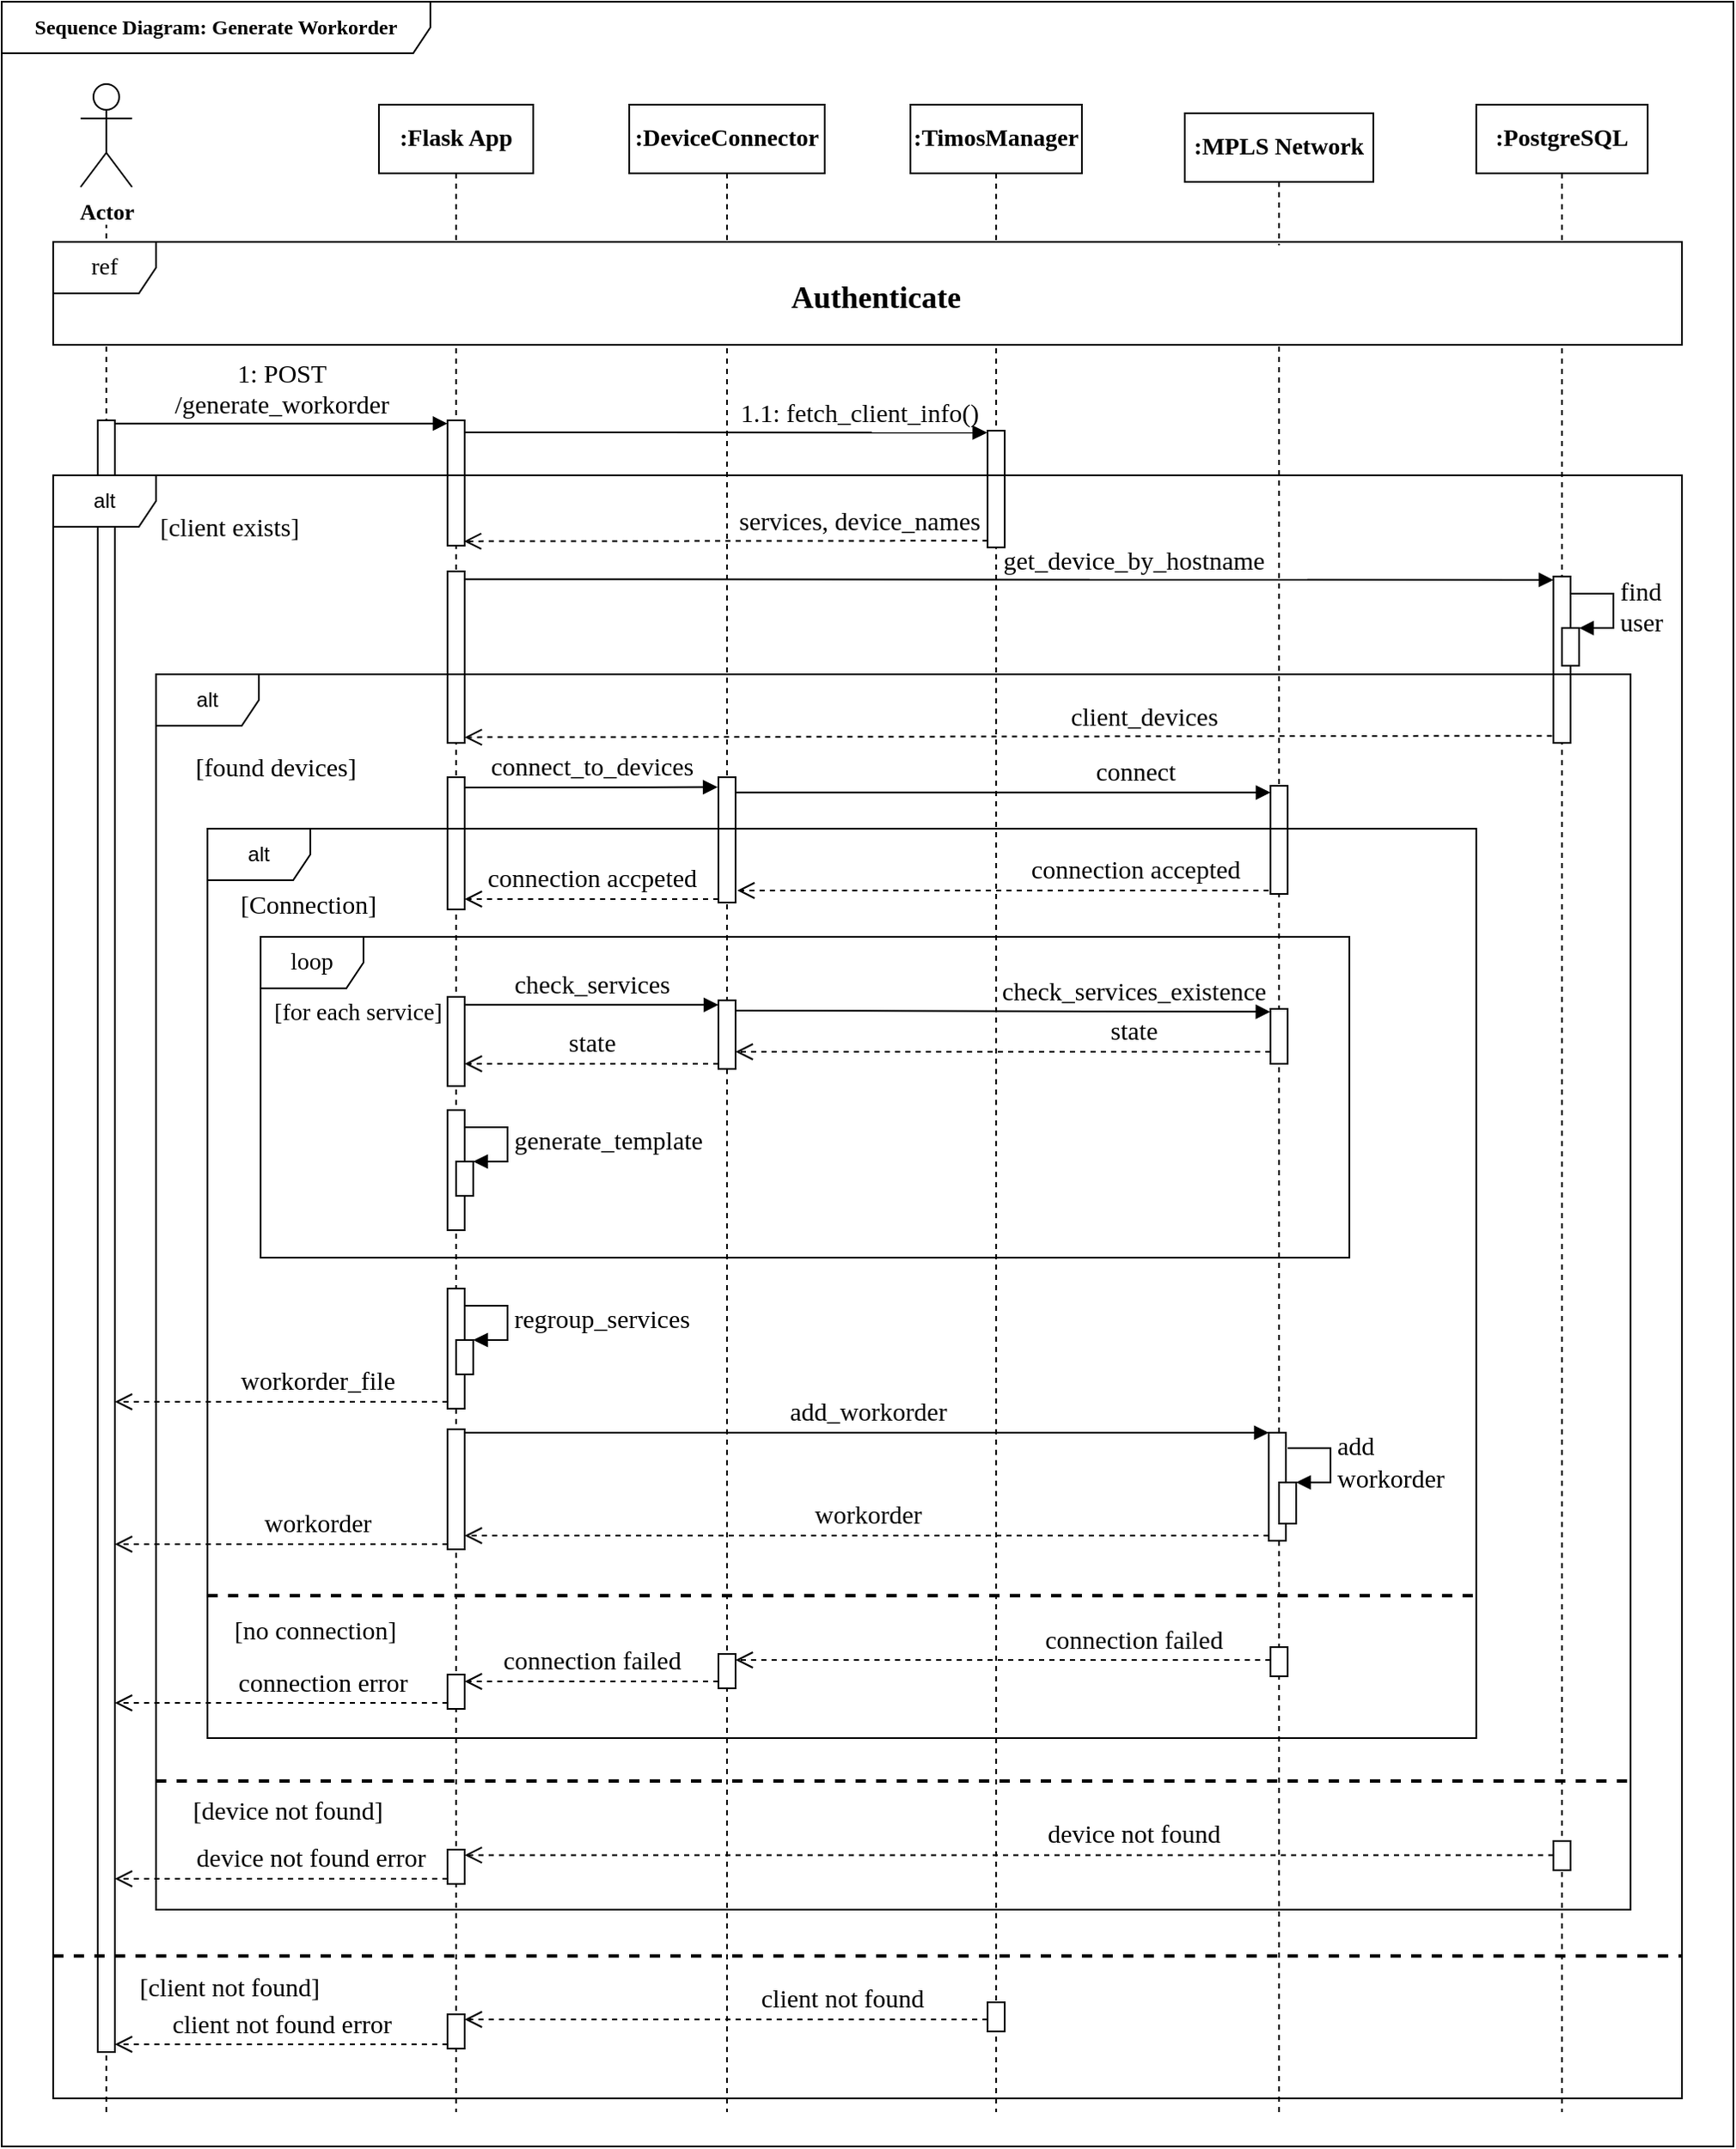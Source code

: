 <mxfile version="13.6.4" type="github">
  <diagram id="kgpKYQtTHZ0yAKxKKP6v" name="Page-1">
    <mxGraphModel dx="716" dy="344" grid="1" gridSize="10" guides="1" tooltips="1" connect="1" arrows="1" fold="1" page="1" pageScale="1" pageWidth="850" pageHeight="1100" math="0" shadow="0" extFonts="Old Standard TT^https://fonts.googleapis.com/css?family=Old+Standard+TT">
      <root>
        <mxCell id="0" />
        <mxCell id="1" parent="0" />
        <mxCell id="7J2YSUu1LNn5QMz4VoW6-3" value="&lt;font face=&quot;Old Standard TT&quot;&gt;&lt;b&gt;Sequence Diagram: Generate Workorder&lt;/b&gt;&lt;/font&gt;" style="shape=umlFrame;whiteSpace=wrap;html=1;width=250;height=30;" vertex="1" parent="1">
          <mxGeometry x="240" y="210" width="1010" height="1250" as="geometry" />
        </mxCell>
        <mxCell id="won6xVCmw4BPkQLx-nKb-31" value="" style="endArrow=none;dashed=1;html=1;" parent="1" edge="1">
          <mxGeometry width="50" height="50" relative="1" as="geometry">
            <mxPoint x="301" y="1440" as="sourcePoint" />
            <mxPoint x="301" y="340" as="targetPoint" />
            <Array as="points">
              <mxPoint x="301" y="537" />
            </Array>
          </mxGeometry>
        </mxCell>
        <mxCell id="won6xVCmw4BPkQLx-nKb-10" value="&lt;font face=&quot;Old Standard TT&quot; size=&quot;1&quot;&gt;&lt;b style=&quot;font-size: 14px&quot;&gt;:DeviceConnector&lt;/b&gt;&lt;/font&gt;" style="shape=umlLifeline;perimeter=lifelinePerimeter;whiteSpace=wrap;html=1;container=1;collapsible=0;recursiveResize=0;outlineConnect=0;" parent="1" vertex="1">
          <mxGeometry x="606" y="270" width="114" height="1170" as="geometry" />
        </mxCell>
        <mxCell id="-EMKrTOz9IqyBSOlUWd9-9" value="loop" style="shape=umlFrame;whiteSpace=wrap;html=1;fontFamily=Old Standard TT;fontSize=14;" parent="won6xVCmw4BPkQLx-nKb-10" vertex="1">
          <mxGeometry x="-215" y="485" width="635" height="187" as="geometry" />
        </mxCell>
        <mxCell id="-EMKrTOz9IqyBSOlUWd9-1" value="" style="html=1;points=[];perimeter=orthogonalPerimeter;fontFamily=Old Standard TT;fontSize=14;" parent="won6xVCmw4BPkQLx-nKb-10" vertex="1">
          <mxGeometry x="52" y="392" width="10" height="73" as="geometry" />
        </mxCell>
        <mxCell id="-EMKrTOz9IqyBSOlUWd9-12" value="" style="html=1;points=[];perimeter=orthogonalPerimeter;strokeWidth=1;fontFamily=Old Standard TT;fontSize=14;" parent="won6xVCmw4BPkQLx-nKb-10" vertex="1">
          <mxGeometry x="52" y="522" width="10" height="40" as="geometry" />
        </mxCell>
        <mxCell id="-EMKrTOz9IqyBSOlUWd9-16" value="&lt;font style=&quot;font-size: 15px&quot;&gt;connection accpeted&lt;/font&gt;" style="html=1;verticalAlign=bottom;endArrow=open;dashed=1;endSize=8;labelBackgroundColor=none;fontFamily=Old Standard TT;fontSize=14;" parent="won6xVCmw4BPkQLx-nKb-10" edge="1">
          <mxGeometry relative="1" as="geometry">
            <mxPoint x="52" y="463" as="sourcePoint" />
            <mxPoint x="-96" y="463" as="targetPoint" />
          </mxGeometry>
        </mxCell>
        <mxCell id="-EMKrTOz9IqyBSOlUWd9-18" value="&lt;font style=&quot;font-size: 15px&quot;&gt;check_services&lt;/font&gt;" style="html=1;verticalAlign=bottom;endArrow=block;entryX=-0.045;entryY=0.011;labelBackgroundColor=none;fontFamily=Old Standard TT;fontSize=14;entryDx=0;entryDy=0;entryPerimeter=0;" parent="won6xVCmw4BPkQLx-nKb-10" edge="1">
          <mxGeometry relative="1" as="geometry">
            <mxPoint x="-95.55" y="524.67" as="sourcePoint" />
            <mxPoint x="52" y="524.66" as="targetPoint" />
          </mxGeometry>
        </mxCell>
        <mxCell id="-EMKrTOz9IqyBSOlUWd9-19" value="&lt;font style=&quot;font-size: 15px&quot;&gt;check_services_existence&lt;/font&gt;" style="html=1;verticalAlign=bottom;endArrow=block;entryX=0;entryY=0;labelBackgroundColor=none;fontFamily=Old Standard TT;fontSize=14;exitX=1.007;exitY=0.07;exitDx=0;exitDy=0;exitPerimeter=0;" parent="won6xVCmw4BPkQLx-nKb-10" edge="1">
          <mxGeometry x="0.49" relative="1" as="geometry">
            <mxPoint x="62.0" y="528" as="sourcePoint" />
            <mxPoint x="373.93" y="528.7" as="targetPoint" />
            <mxPoint as="offset" />
          </mxGeometry>
        </mxCell>
        <mxCell id="-EMKrTOz9IqyBSOlUWd9-15" value="&lt;font style=&quot;font-size: 15px&quot;&gt;state&lt;/font&gt;" style="html=1;verticalAlign=bottom;endArrow=open;dashed=1;endSize=8;exitX=0;exitY=0.95;labelBackgroundColor=none;fontFamily=Old Standard TT;fontSize=14;" parent="won6xVCmw4BPkQLx-nKb-10" target="-EMKrTOz9IqyBSOlUWd9-12" edge="1">
          <mxGeometry x="-0.487" relative="1" as="geometry">
            <mxPoint x="304" y="552" as="targetPoint" />
            <mxPoint x="374" y="552" as="sourcePoint" />
            <mxPoint as="offset" />
          </mxGeometry>
        </mxCell>
        <mxCell id="-EMKrTOz9IqyBSOlUWd9-20" value="&lt;font style=&quot;font-size: 15px&quot;&gt;state&lt;/font&gt;" style="html=1;verticalAlign=bottom;endArrow=open;dashed=1;endSize=8;labelBackgroundColor=none;fontFamily=Old Standard TT;fontSize=14;" parent="won6xVCmw4BPkQLx-nKb-10" edge="1">
          <mxGeometry relative="1" as="geometry">
            <mxPoint x="52" y="559.0" as="sourcePoint" />
            <mxPoint x="-96" y="559.0" as="targetPoint" />
          </mxGeometry>
        </mxCell>
        <mxCell id="-EMKrTOz9IqyBSOlUWd9-28" value="" style="html=1;points=[];perimeter=orthogonalPerimeter;strokeWidth=1;fontFamily=Old Standard TT;fontSize=14;" parent="won6xVCmw4BPkQLx-nKb-10" vertex="1">
          <mxGeometry x="52" y="903" width="10" height="20" as="geometry" />
        </mxCell>
        <mxCell id="won6xVCmw4BPkQLx-nKb-11" value="&lt;font face=&quot;Old Standard TT&quot; size=&quot;1&quot;&gt;&lt;b style=&quot;font-size: 14px&quot;&gt;:PostgreSQL&lt;/b&gt;&lt;/font&gt;" style="shape=umlLifeline;perimeter=lifelinePerimeter;whiteSpace=wrap;html=1;container=1;collapsible=0;recursiveResize=0;outlineConnect=0;" parent="1" vertex="1">
          <mxGeometry x="1100" y="270" width="100" height="1170" as="geometry" />
        </mxCell>
        <mxCell id="YwoaJHBvHJMzYGjapxY1-10" value="" style="html=1;points=[];perimeter=orthogonalPerimeter;" parent="won6xVCmw4BPkQLx-nKb-11" vertex="1">
          <mxGeometry x="45" y="275" width="10" height="97" as="geometry" />
        </mxCell>
        <mxCell id="-EMKrTOz9IqyBSOlUWd9-53" value="" style="html=1;points=[];perimeter=orthogonalPerimeter;strokeWidth=1;fontFamily=Old Standard TT;fontSize=14;" parent="won6xVCmw4BPkQLx-nKb-11" vertex="1">
          <mxGeometry x="45" y="1012" width="10" height="17" as="geometry" />
        </mxCell>
        <mxCell id="won6xVCmw4BPkQLx-nKb-28" value="&lt;font face=&quot;Old Standard TT&quot; style=&quot;font-size: 13px&quot;&gt;&lt;b&gt;Actor&lt;/b&gt;&lt;/font&gt;" style="shape=umlActor;verticalLabelPosition=bottom;verticalAlign=top;html=1;" parent="1" vertex="1">
          <mxGeometry x="286" y="258" width="30" height="60" as="geometry" />
        </mxCell>
        <mxCell id="won6xVCmw4BPkQLx-nKb-49" value="&lt;font face=&quot;Old Standard TT&quot; size=&quot;1&quot;&gt;&lt;b style=&quot;font-size: 14px&quot;&gt;:TimosManager&lt;/b&gt;&lt;/font&gt;" style="shape=umlLifeline;perimeter=lifelinePerimeter;whiteSpace=wrap;html=1;container=1;collapsible=0;recursiveResize=0;outlineConnect=0;" parent="1" vertex="1">
          <mxGeometry x="770" y="270" width="100" height="1170" as="geometry" />
        </mxCell>
        <mxCell id="YwoaJHBvHJMzYGjapxY1-7" value="" style="html=1;points=[];perimeter=orthogonalPerimeter;" parent="won6xVCmw4BPkQLx-nKb-49" vertex="1">
          <mxGeometry x="45" y="190" width="10" height="68" as="geometry" />
        </mxCell>
        <mxCell id="-EMKrTOz9IqyBSOlUWd9-59" value="" style="html=1;points=[];perimeter=orthogonalPerimeter;strokeWidth=1;fontFamily=Old Standard TT;fontSize=14;" parent="won6xVCmw4BPkQLx-nKb-49" vertex="1">
          <mxGeometry x="45" y="1106" width="10" height="17" as="geometry" />
        </mxCell>
        <mxCell id="YwoaJHBvHJMzYGjapxY1-1" value="&lt;font face=&quot;Old Standard TT&quot; size=&quot;1&quot;&gt;&lt;b style=&quot;font-size: 14px&quot;&gt;:MPLS Network&lt;/b&gt;&lt;/font&gt;" style="shape=umlLifeline;perimeter=lifelinePerimeter;whiteSpace=wrap;html=1;container=1;collapsible=0;recursiveResize=0;outlineConnect=0;" parent="1" vertex="1">
          <mxGeometry x="930" y="275" width="110" height="1165" as="geometry" />
        </mxCell>
        <mxCell id="-EMKrTOz9IqyBSOlUWd9-5" value="" style="html=1;points=[];perimeter=orthogonalPerimeter;fontFamily=Old Standard TT;fontSize=14;" parent="YwoaJHBvHJMzYGjapxY1-1" vertex="1">
          <mxGeometry x="50" y="392" width="10" height="63" as="geometry" />
        </mxCell>
        <mxCell id="-EMKrTOz9IqyBSOlUWd9-7" value="&lt;font style=&quot;font-size: 15px&quot;&gt;connection accepted&lt;/font&gt;" style="html=1;verticalAlign=bottom;endArrow=open;dashed=1;endSize=8;exitX=0;exitY=0.95;labelBackgroundColor=none;fontFamily=Old Standard TT;fontSize=14;" parent="YwoaJHBvHJMzYGjapxY1-1" edge="1">
          <mxGeometry x="-0.497" relative="1" as="geometry">
            <mxPoint x="-261" y="453" as="targetPoint" />
            <mxPoint x="49" y="453" as="sourcePoint" />
            <mxPoint as="offset" />
          </mxGeometry>
        </mxCell>
        <mxCell id="-EMKrTOz9IqyBSOlUWd9-13" value="" style="html=1;points=[];perimeter=orthogonalPerimeter;strokeWidth=1;fontFamily=Old Standard TT;fontSize=14;" parent="YwoaJHBvHJMzYGjapxY1-1" vertex="1">
          <mxGeometry x="50" y="522" width="10" height="32" as="geometry" />
        </mxCell>
        <mxCell id="-EMKrTOz9IqyBSOlUWd9-27" value="" style="html=1;points=[];perimeter=orthogonalPerimeter;strokeWidth=1;fontFamily=Old Standard TT;fontSize=14;" parent="YwoaJHBvHJMzYGjapxY1-1" vertex="1">
          <mxGeometry x="50" y="894" width="10" height="17" as="geometry" />
        </mxCell>
        <mxCell id="-EMKrTOz9IqyBSOlUWd9-42" value="" style="html=1;points=[];perimeter=orthogonalPerimeter;strokeWidth=1;fontFamily=Old Standard TT;fontSize=14;" parent="YwoaJHBvHJMzYGjapxY1-1" vertex="1">
          <mxGeometry x="49" y="769" width="10" height="63" as="geometry" />
        </mxCell>
        <mxCell id="-EMKrTOz9IqyBSOlUWd9-44" value="&lt;font style=&quot;font-size: 15px&quot;&gt;workorder&lt;/font&gt;" style="html=1;verticalAlign=bottom;endArrow=open;dashed=1;endSize=8;exitX=0;exitY=0.95;labelBackgroundColor=none;fontFamily=Old Standard TT;fontSize=14;" parent="YwoaJHBvHJMzYGjapxY1-1" target="-EMKrTOz9IqyBSOlUWd9-41" edge="1">
          <mxGeometry relative="1" as="geometry">
            <mxPoint x="-21" y="829" as="targetPoint" />
            <mxPoint x="49" y="829" as="sourcePoint" />
          </mxGeometry>
        </mxCell>
        <mxCell id="-EMKrTOz9IqyBSOlUWd9-45" value="" style="html=1;points=[];perimeter=orthogonalPerimeter;strokeWidth=1;fontFamily=Old Standard TT;fontSize=14;" parent="YwoaJHBvHJMzYGjapxY1-1" vertex="1">
          <mxGeometry x="55" y="798" width="10" height="24" as="geometry" />
        </mxCell>
        <mxCell id="-EMKrTOz9IqyBSOlUWd9-46" value="&lt;font style=&quot;font-size: 15px&quot;&gt;add &lt;br&gt;workorder&lt;/font&gt;" style="edgeStyle=orthogonalEdgeStyle;html=1;align=left;spacingLeft=2;endArrow=block;rounded=0;entryX=1;entryY=0;labelBackgroundColor=none;fontFamily=Old Standard TT;fontSize=14;" parent="YwoaJHBvHJMzYGjapxY1-1" target="-EMKrTOz9IqyBSOlUWd9-45" edge="1">
          <mxGeometry relative="1" as="geometry">
            <mxPoint x="60" y="778" as="sourcePoint" />
            <Array as="points">
              <mxPoint x="85" y="778" />
            </Array>
          </mxGeometry>
        </mxCell>
        <mxCell id="YwoaJHBvHJMzYGjapxY1-2" value="" style="html=1;points=[];perimeter=orthogonalPerimeter;strokeWidth=1;fillColor=#ffffff;" parent="1" vertex="1">
          <mxGeometry x="296" y="454" width="10" height="951" as="geometry" />
        </mxCell>
        <mxCell id="YwoaJHBvHJMzYGjapxY1-3" value="&lt;font style=&quot;font-size: 15px&quot; face=&quot;Old Standard TT&quot;&gt;1: POST &lt;br&gt;/generate_workorder&lt;/font&gt;" style="html=1;verticalAlign=bottom;startArrow=none;endArrow=block;startSize=8;startFill=0;labelBackgroundColor=none;entryX=0;entryY=0.037;entryDx=0;entryDy=0;entryPerimeter=0;" parent="1" source="YwoaJHBvHJMzYGjapxY1-2" edge="1">
          <mxGeometry relative="1" as="geometry">
            <mxPoint x="323.2" y="456.576" as="sourcePoint" />
            <mxPoint x="500" y="455.85" as="targetPoint" />
          </mxGeometry>
        </mxCell>
        <mxCell id="YwoaJHBvHJMzYGjapxY1-5" value="&lt;font style=&quot;font-size: 15px&quot; face=&quot;Old Standard TT&quot;&gt;services, device_names&lt;/font&gt;" style="html=1;verticalAlign=bottom;endArrow=open;dashed=1;endSize=8;labelBackgroundColor=none;exitX=0.006;exitY=0.859;exitDx=0;exitDy=0;exitPerimeter=0;entryX=0.96;entryY=0.965;entryDx=0;entryDy=0;entryPerimeter=0;" parent="1" target="YwoaJHBvHJMzYGjapxY1-6" edge="1">
          <mxGeometry x="-0.508" relative="1" as="geometry">
            <mxPoint x="520" y="524" as="targetPoint" />
            <mxPoint x="815.06" y="524.13" as="sourcePoint" />
            <mxPoint as="offset" />
          </mxGeometry>
        </mxCell>
        <mxCell id="YwoaJHBvHJMzYGjapxY1-11" value="&lt;font style=&quot;font-size: 15px&quot; face=&quot;Old Standard TT&quot;&gt;get_device_by_hostname&lt;/font&gt;" style="html=1;verticalAlign=bottom;endArrow=block;entryX=0;entryY=0;exitX=0.993;exitY=0.12;exitDx=0;exitDy=0;exitPerimeter=0;labelBackgroundColor=none;" parent="1" edge="1">
          <mxGeometry x="0.228" relative="1" as="geometry">
            <mxPoint x="509.93" y="546.6" as="sourcePoint" />
            <mxPoint x="1145" y="547" as="targetPoint" />
            <mxPoint as="offset" />
          </mxGeometry>
        </mxCell>
        <mxCell id="YwoaJHBvHJMzYGjapxY1-13" value="&lt;font style=&quot;font-size: 15px&quot; face=&quot;Old Standard TT&quot;&gt;find&lt;br&gt;user&lt;/font&gt;" style="edgeStyle=orthogonalEdgeStyle;html=1;align=left;spacingLeft=2;endArrow=block;rounded=0;entryX=1;entryY=0;labelBackgroundColor=none;" parent="1" target="YwoaJHBvHJMzYGjapxY1-14" edge="1">
          <mxGeometry relative="1" as="geometry">
            <mxPoint x="1155" y="555.01" as="sourcePoint" />
            <Array as="points">
              <mxPoint x="1180" y="555.01" />
            </Array>
          </mxGeometry>
        </mxCell>
        <mxCell id="YwoaJHBvHJMzYGjapxY1-14" value="" style="html=1;points=[];perimeter=orthogonalPerimeter;" parent="1" vertex="1">
          <mxGeometry x="1150" y="575.01" width="10" height="22" as="geometry" />
        </mxCell>
        <mxCell id="YwoaJHBvHJMzYGjapxY1-12" value="&lt;font style=&quot;font-size: 15px&quot; face=&quot;Old Standard TT&quot;&gt;client_devices&lt;/font&gt;" style="html=1;verticalAlign=bottom;endArrow=open;dashed=1;endSize=8;labelBackgroundColor=none;exitX=-0.078;exitY=0.957;exitDx=0;exitDy=0;exitPerimeter=0;entryX=1;entryY=0.967;entryDx=0;entryDy=0;entryPerimeter=0;" parent="1" source="YwoaJHBvHJMzYGjapxY1-10" target="YwoaJHBvHJMzYGjapxY1-9" edge="1">
          <mxGeometry x="-0.248" relative="1" as="geometry">
            <mxPoint x="520" y="638" as="targetPoint" />
            <mxPoint x="1130" y="638" as="sourcePoint" />
            <mxPoint as="offset" />
          </mxGeometry>
        </mxCell>
        <mxCell id="YwoaJHBvHJMzYGjapxY1-16" value="[client exists]" style="text;align=center;fontStyle=0;verticalAlign=middle;spacingLeft=3;spacingRight=3;strokeColor=none;rotatable=0;points=[[0,0.5],[1,0.5]];portConstraint=eastwest;fontSize=15;fontFamily=Old Standard TT;" parent="1" vertex="1">
          <mxGeometry x="333" y="502" width="80" height="26" as="geometry" />
        </mxCell>
        <mxCell id="YwoaJHBvHJMzYGjapxY1-17" value="[found devices]" style="text;align=center;fontStyle=0;verticalAlign=middle;spacingLeft=3;spacingRight=3;strokeColor=none;rotatable=0;points=[[0,0.5],[1,0.5]];portConstraint=eastwest;fontSize=15;fontFamily=Old Standard TT;" parent="1" vertex="1">
          <mxGeometry x="360" y="642" width="80" height="26" as="geometry" />
        </mxCell>
        <mxCell id="-EMKrTOz9IqyBSOlUWd9-2" value="&lt;font style=&quot;font-size: 15px&quot;&gt;connect_to_devices&lt;/font&gt;" style="html=1;verticalAlign=bottom;endArrow=block;entryX=-0.045;entryY=0.011;labelBackgroundColor=none;fontFamily=Old Standard TT;fontSize=14;entryDx=0;entryDy=0;entryPerimeter=0;" parent="1" edge="1">
          <mxGeometry relative="1" as="geometry">
            <mxPoint x="510" y="668" as="sourcePoint" />
            <mxPoint x="657.55" y="667.77" as="targetPoint" />
          </mxGeometry>
        </mxCell>
        <mxCell id="-EMKrTOz9IqyBSOlUWd9-6" value="&lt;font style=&quot;font-size: 15px&quot;&gt;connect&lt;/font&gt;" style="html=1;verticalAlign=bottom;endArrow=block;labelBackgroundColor=none;fontFamily=Old Standard TT;fontSize=14;exitX=1.007;exitY=0.07;exitDx=0;exitDy=0;exitPerimeter=0;" parent="1" target="-EMKrTOz9IqyBSOlUWd9-5" edge="1">
          <mxGeometry x="0.49" relative="1" as="geometry">
            <mxPoint x="668.07" y="670.9" as="sourcePoint" />
            <mxPoint x="970" y="671" as="targetPoint" />
            <mxPoint as="offset" />
          </mxGeometry>
        </mxCell>
        <mxCell id="won6xVCmw4BPkQLx-nKb-9" value="&lt;font face=&quot;Old Standard TT&quot; size=&quot;1&quot;&gt;&lt;b style=&quot;font-size: 14px&quot;&gt;:Flask App&lt;/b&gt;&lt;/font&gt;" style="shape=umlLifeline;perimeter=lifelinePerimeter;whiteSpace=wrap;html=1;container=1;collapsible=0;recursiveResize=0;outlineConnect=0;" parent="1" vertex="1">
          <mxGeometry x="460" y="270" width="90" height="1170" as="geometry" />
        </mxCell>
        <mxCell id="YwoaJHBvHJMzYGjapxY1-4" value="&lt;font face=&quot;Old Standard TT&quot; style=&quot;font-size: 15px&quot;&gt;1.1: fetch_client_info()&lt;/font&gt;" style="html=1;verticalAlign=bottom;endArrow=block;labelBackgroundColor=none;entryX=-0.02;entryY=0.059;entryDx=0;entryDy=0;entryPerimeter=0;" parent="won6xVCmw4BPkQLx-nKb-9" edge="1">
          <mxGeometry x="0.517" relative="1" as="geometry">
            <mxPoint x="45.1" y="191.0" as="sourcePoint" />
            <mxPoint x="354.8" y="191.13" as="targetPoint" />
            <mxPoint as="offset" />
          </mxGeometry>
        </mxCell>
        <mxCell id="YwoaJHBvHJMzYGjapxY1-6" value="" style="html=1;points=[];perimeter=orthogonalPerimeter;" parent="won6xVCmw4BPkQLx-nKb-9" vertex="1">
          <mxGeometry x="40" y="184" width="10" height="73" as="geometry" />
        </mxCell>
        <mxCell id="YwoaJHBvHJMzYGjapxY1-9" value="" style="html=1;points=[];perimeter=orthogonalPerimeter;" parent="won6xVCmw4BPkQLx-nKb-9" vertex="1">
          <mxGeometry x="40" y="272" width="10" height="100" as="geometry" />
        </mxCell>
        <mxCell id="YwoaJHBvHJMzYGjapxY1-18" value="" style="html=1;points=[];perimeter=orthogonalPerimeter;" parent="won6xVCmw4BPkQLx-nKb-9" vertex="1">
          <mxGeometry x="40" y="392" width="10" height="77" as="geometry" />
        </mxCell>
        <mxCell id="-EMKrTOz9IqyBSOlUWd9-17" value="" style="html=1;points=[];perimeter=orthogonalPerimeter;strokeWidth=1;fontFamily=Old Standard TT;fontSize=14;" parent="won6xVCmw4BPkQLx-nKb-9" vertex="1">
          <mxGeometry x="40" y="520" width="10" height="52" as="geometry" />
        </mxCell>
        <mxCell id="-EMKrTOz9IqyBSOlUWd9-23" value="" style="html=1;points=[];perimeter=orthogonalPerimeter;strokeWidth=1;fontFamily=Old Standard TT;fontSize=14;" parent="won6xVCmw4BPkQLx-nKb-9" vertex="1">
          <mxGeometry x="40" y="586" width="10" height="70" as="geometry" />
        </mxCell>
        <mxCell id="-EMKrTOz9IqyBSOlUWd9-24" value="" style="html=1;points=[];perimeter=orthogonalPerimeter;strokeWidth=1;fontFamily=Old Standard TT;fontSize=14;" parent="won6xVCmw4BPkQLx-nKb-9" vertex="1">
          <mxGeometry x="45" y="616" width="10" height="20" as="geometry" />
        </mxCell>
        <mxCell id="-EMKrTOz9IqyBSOlUWd9-25" value="&lt;font style=&quot;font-size: 15px&quot;&gt;generate_template&lt;/font&gt;" style="edgeStyle=orthogonalEdgeStyle;html=1;align=left;spacingLeft=2;endArrow=block;rounded=0;entryX=1;entryY=0;labelBackgroundColor=none;fontFamily=Old Standard TT;fontSize=14;" parent="won6xVCmw4BPkQLx-nKb-9" target="-EMKrTOz9IqyBSOlUWd9-24" edge="1">
          <mxGeometry relative="1" as="geometry">
            <mxPoint x="50" y="596" as="sourcePoint" />
            <Array as="points">
              <mxPoint x="75" y="596" />
            </Array>
          </mxGeometry>
        </mxCell>
        <mxCell id="-EMKrTOz9IqyBSOlUWd9-31" value="" style="html=1;points=[];perimeter=orthogonalPerimeter;strokeWidth=1;fontFamily=Old Standard TT;fontSize=14;" parent="won6xVCmw4BPkQLx-nKb-9" vertex="1">
          <mxGeometry x="40" y="915" width="10" height="20" as="geometry" />
        </mxCell>
        <mxCell id="-EMKrTOz9IqyBSOlUWd9-41" value="" style="html=1;points=[];perimeter=orthogonalPerimeter;strokeWidth=1;fontFamily=Old Standard TT;fontSize=14;" parent="won6xVCmw4BPkQLx-nKb-9" vertex="1">
          <mxGeometry x="40" y="772" width="10" height="70" as="geometry" />
        </mxCell>
        <mxCell id="-EMKrTOz9IqyBSOlUWd9-56" value="" style="html=1;points=[];perimeter=orthogonalPerimeter;strokeWidth=1;fontFamily=Old Standard TT;fontSize=14;" parent="won6xVCmw4BPkQLx-nKb-9" vertex="1">
          <mxGeometry x="40" y="1017" width="10" height="20" as="geometry" />
        </mxCell>
        <mxCell id="-EMKrTOz9IqyBSOlUWd9-60" value="" style="html=1;points=[];perimeter=orthogonalPerimeter;strokeWidth=1;fontFamily=Old Standard TT;fontSize=14;" parent="won6xVCmw4BPkQLx-nKb-9" vertex="1">
          <mxGeometry x="40" y="1113" width="10" height="20" as="geometry" />
        </mxCell>
        <mxCell id="-EMKrTOz9IqyBSOlUWd9-29" value="&lt;font style=&quot;font-size: 15px&quot;&gt;connection failed&lt;/font&gt;" style="html=1;verticalAlign=bottom;endArrow=open;dashed=1;endSize=8;labelBackgroundColor=none;fontFamily=Old Standard TT;fontSize=14;" parent="1" edge="1">
          <mxGeometry x="-0.487" relative="1" as="geometry">
            <mxPoint x="980" y="1176.5" as="sourcePoint" />
            <mxPoint x="668" y="1176.5" as="targetPoint" />
            <mxPoint as="offset" />
          </mxGeometry>
        </mxCell>
        <mxCell id="-EMKrTOz9IqyBSOlUWd9-32" value="&lt;font style=&quot;font-size: 15px&quot;&gt;connection error&lt;/font&gt;" style="html=1;verticalAlign=bottom;endArrow=open;dashed=1;endSize=8;labelBackgroundColor=none;fontFamily=Old Standard TT;fontSize=14;" parent="1" edge="1">
          <mxGeometry x="-0.244" relative="1" as="geometry">
            <mxPoint x="500" y="1201.5" as="sourcePoint" />
            <mxPoint x="306" y="1201.5" as="targetPoint" />
            <mxPoint as="offset" />
          </mxGeometry>
        </mxCell>
        <mxCell id="-EMKrTOz9IqyBSOlUWd9-36" value="" style="html=1;points=[];perimeter=orthogonalPerimeter;strokeWidth=1;fontFamily=Old Standard TT;fontSize=14;" parent="1" vertex="1">
          <mxGeometry x="500" y="960" width="10" height="70" as="geometry" />
        </mxCell>
        <mxCell id="-EMKrTOz9IqyBSOlUWd9-37" value="" style="html=1;points=[];perimeter=orthogonalPerimeter;strokeWidth=1;fontFamily=Old Standard TT;fontSize=14;" parent="1" vertex="1">
          <mxGeometry x="505" y="990" width="10" height="20" as="geometry" />
        </mxCell>
        <mxCell id="-EMKrTOz9IqyBSOlUWd9-38" value="&lt;font style=&quot;font-size: 15px&quot;&gt;regroup_services&lt;/font&gt;" style="edgeStyle=orthogonalEdgeStyle;html=1;align=left;spacingLeft=2;endArrow=block;rounded=0;entryX=1;entryY=0;labelBackgroundColor=none;fontFamily=Old Standard TT;fontSize=14;" parent="1" target="-EMKrTOz9IqyBSOlUWd9-37" edge="1">
          <mxGeometry relative="1" as="geometry">
            <mxPoint x="510" y="970" as="sourcePoint" />
            <Array as="points">
              <mxPoint x="535" y="970" />
            </Array>
          </mxGeometry>
        </mxCell>
        <mxCell id="-EMKrTOz9IqyBSOlUWd9-11" value="[Connection]" style="text;align=center;fontStyle=0;verticalAlign=middle;spacingLeft=3;spacingRight=3;strokeColor=none;rotatable=0;points=[[0,0.5],[1,0.5]];portConstraint=eastwest;fontSize=15;fontFamily=Old Standard TT;" parent="1" vertex="1">
          <mxGeometry x="379" y="722" width="80" height="26" as="geometry" />
        </mxCell>
        <mxCell id="YwoaJHBvHJMzYGjapxY1-20" value="[for each service]" style="text;align=center;fontStyle=0;verticalAlign=middle;spacingLeft=3;spacingRight=3;strokeColor=none;rotatable=0;points=[[0,0.5],[1,0.5]];portConstraint=eastwest;fontSize=14;fontFamily=Old Standard TT;" parent="1" vertex="1">
          <mxGeometry x="408" y="785" width="80" height="25" as="geometry" />
        </mxCell>
        <mxCell id="-EMKrTOz9IqyBSOlUWd9-26" value="[no connection]" style="text;align=center;fontStyle=0;verticalAlign=middle;spacingLeft=3;spacingRight=3;strokeColor=none;rotatable=0;points=[[0,0.5],[1,0.5]];portConstraint=eastwest;fontSize=15;fontFamily=Old Standard TT;" parent="1" vertex="1">
          <mxGeometry x="383" y="1145" width="80" height="26" as="geometry" />
        </mxCell>
        <mxCell id="-EMKrTOz9IqyBSOlUWd9-10" value="" style="line;strokeWidth=2;fillColor=none;align=left;verticalAlign=middle;spacingTop=-1;spacingLeft=3;spacingRight=3;rotatable=0;labelPosition=right;points=[];portConstraint=eastwest;fontFamily=Old Standard TT;fontSize=14;dashed=1;" parent="1" vertex="1">
          <mxGeometry x="360" y="1135" width="740" height="8" as="geometry" />
        </mxCell>
        <mxCell id="-EMKrTOz9IqyBSOlUWd9-30" value="&lt;font style=&quot;font-size: 15px&quot;&gt;connection failed&lt;/font&gt;" style="html=1;verticalAlign=bottom;endArrow=open;dashed=1;endSize=8;labelBackgroundColor=none;fontFamily=Old Standard TT;fontSize=14;" parent="1" edge="1">
          <mxGeometry relative="1" as="geometry">
            <mxPoint x="658" y="1189" as="sourcePoint" />
            <mxPoint x="510" y="1189" as="targetPoint" />
          </mxGeometry>
        </mxCell>
        <mxCell id="-EMKrTOz9IqyBSOlUWd9-43" value="&lt;font style=&quot;font-size: 15px&quot;&gt;add_workorder&lt;/font&gt;" style="html=1;verticalAlign=bottom;endArrow=block;entryX=0;entryY=0;labelBackgroundColor=none;fontFamily=Old Standard TT;fontSize=14;" parent="1" source="-EMKrTOz9IqyBSOlUWd9-41" target="-EMKrTOz9IqyBSOlUWd9-42" edge="1">
          <mxGeometry relative="1" as="geometry">
            <mxPoint x="909" y="1044" as="sourcePoint" />
          </mxGeometry>
        </mxCell>
        <mxCell id="-EMKrTOz9IqyBSOlUWd9-48" value="&lt;font style=&quot;font-size: 15px&quot;&gt;workorder_file&lt;/font&gt;" style="html=1;verticalAlign=bottom;endArrow=open;dashed=1;endSize=8;labelBackgroundColor=none;fontFamily=Old Standard TT;fontSize=14;" parent="1" target="YwoaJHBvHJMzYGjapxY1-2" edge="1">
          <mxGeometry x="-0.209" relative="1" as="geometry">
            <mxPoint x="500" y="1026" as="sourcePoint" />
            <mxPoint x="323" y="1026" as="targetPoint" />
            <mxPoint as="offset" />
          </mxGeometry>
        </mxCell>
        <mxCell id="-EMKrTOz9IqyBSOlUWd9-49" value="&lt;font style=&quot;font-size: 15px&quot;&gt;workorder&lt;/font&gt;" style="html=1;verticalAlign=bottom;endArrow=open;dashed=1;endSize=8;labelBackgroundColor=none;fontFamily=Old Standard TT;fontSize=14;" parent="1" target="YwoaJHBvHJMzYGjapxY1-2" edge="1">
          <mxGeometry x="-0.209" relative="1" as="geometry">
            <mxPoint x="500" y="1109" as="sourcePoint" />
            <mxPoint x="323" y="1109" as="targetPoint" />
            <mxPoint as="offset" />
          </mxGeometry>
        </mxCell>
        <mxCell id="-EMKrTOz9IqyBSOlUWd9-50" value="" style="line;strokeWidth=2;fillColor=none;align=left;verticalAlign=middle;spacingTop=-1;spacingLeft=3;spacingRight=3;rotatable=0;labelPosition=right;points=[];portConstraint=eastwest;fontFamily=Old Standard TT;fontSize=14;dashed=1;" parent="1" vertex="1">
          <mxGeometry x="330" y="1243" width="860" height="8" as="geometry" />
        </mxCell>
        <mxCell id="-EMKrTOz9IqyBSOlUWd9-54" value="[device not found]" style="text;align=center;fontStyle=0;verticalAlign=middle;spacingLeft=3;spacingRight=3;strokeColor=none;rotatable=0;points=[[0,0.5],[1,0.5]];portConstraint=eastwest;fontSize=15;fontFamily=Old Standard TT;" parent="1" vertex="1">
          <mxGeometry x="347" y="1250" width="120" height="26" as="geometry" />
        </mxCell>
        <mxCell id="-EMKrTOz9IqyBSOlUWd9-57" value="&lt;font style=&quot;font-size: 15px&quot;&gt;device not found&lt;/font&gt;" style="html=1;verticalAlign=bottom;endArrow=open;dashed=1;endSize=8;labelBackgroundColor=none;fontFamily=Old Standard TT;fontSize=14;" parent="1" edge="1">
          <mxGeometry x="-0.228" relative="1" as="geometry">
            <mxPoint x="1145" y="1290.2" as="sourcePoint" />
            <mxPoint x="510" y="1290.2" as="targetPoint" />
            <mxPoint as="offset" />
          </mxGeometry>
        </mxCell>
        <mxCell id="-EMKrTOz9IqyBSOlUWd9-58" value="&lt;font style=&quot;font-size: 15px&quot;&gt;device not found error&lt;/font&gt;" style="html=1;verticalAlign=bottom;endArrow=open;dashed=1;endSize=8;labelBackgroundColor=none;fontFamily=Old Standard TT;fontSize=14;" parent="1" edge="1">
          <mxGeometry x="-0.175" relative="1" as="geometry">
            <mxPoint x="500" y="1304" as="sourcePoint" />
            <mxPoint x="306.0" y="1304" as="targetPoint" />
            <mxPoint as="offset" />
          </mxGeometry>
        </mxCell>
        <mxCell id="-EMKrTOz9IqyBSOlUWd9-61" value="" style="line;strokeWidth=2;fillColor=none;align=left;verticalAlign=middle;spacingTop=-1;spacingLeft=3;spacingRight=3;rotatable=0;labelPosition=right;points=[];portConstraint=eastwest;fontFamily=Old Standard TT;fontSize=14;dashed=1;" parent="1" vertex="1">
          <mxGeometry x="270" y="1345" width="950" height="8" as="geometry" />
        </mxCell>
        <mxCell id="-EMKrTOz9IqyBSOlUWd9-62" value="[client not found]" style="text;align=center;fontStyle=0;verticalAlign=middle;spacingLeft=3;spacingRight=3;strokeColor=none;rotatable=0;points=[[0,0.5],[1,0.5]];portConstraint=eastwest;fontSize=15;fontFamily=Old Standard TT;" parent="1" vertex="1">
          <mxGeometry x="333" y="1353" width="80" height="26" as="geometry" />
        </mxCell>
        <mxCell id="-EMKrTOz9IqyBSOlUWd9-63" value="&lt;font style=&quot;font-size: 15px&quot;&gt;client not found&lt;/font&gt;" style="html=1;verticalAlign=bottom;endArrow=open;dashed=1;endSize=8;labelBackgroundColor=none;fontFamily=Old Standard TT;fontSize=14;" parent="1" edge="1">
          <mxGeometry x="-0.443" relative="1" as="geometry">
            <mxPoint x="815" y="1386" as="sourcePoint" />
            <mxPoint x="510" y="1386" as="targetPoint" />
            <mxPoint as="offset" />
          </mxGeometry>
        </mxCell>
        <mxCell id="-EMKrTOz9IqyBSOlUWd9-64" value="&lt;font style=&quot;font-size: 15px&quot;&gt;client not found error&lt;/font&gt;" style="html=1;verticalAlign=bottom;endArrow=open;dashed=1;endSize=8;labelBackgroundColor=none;fontFamily=Old Standard TT;fontSize=14;" parent="1" edge="1">
          <mxGeometry relative="1" as="geometry">
            <mxPoint x="500" y="1400.5" as="sourcePoint" />
            <mxPoint x="306.0" y="1400.5" as="targetPoint" />
          </mxGeometry>
        </mxCell>
        <mxCell id="-EMKrTOz9IqyBSOlUWd9-66" value="Authenticate" style="text;align=center;fontStyle=1;verticalAlign=middle;spacingLeft=3;spacingRight=3;strokeColor=none;rotatable=0;points=[[0,0.5],[1,0.5]];portConstraint=eastwest;labelBackgroundColor=#ffffff;fillColor=#FFFFFF;gradientColor=none;fontFamily=Old Standard TT;fontSize=18;" parent="1" vertex="1">
          <mxGeometry x="280" y="352" width="940" height="57" as="geometry" />
        </mxCell>
        <mxCell id="-EMKrTOz9IqyBSOlUWd9-65" value="ref" style="shape=umlFrame;whiteSpace=wrap;html=1;strokeWidth=1;fontFamily=Old Standard TT;fontSize=14;labelBackgroundColor=#ffffff;fillColor=#FFFFFF;" parent="1" vertex="1">
          <mxGeometry x="270" y="350" width="950" height="60" as="geometry" />
        </mxCell>
        <mxCell id="YwoaJHBvHJMzYGjapxY1-19" value="alt" style="shape=umlFrame;whiteSpace=wrap;html=1;" parent="1" vertex="1">
          <mxGeometry x="360" y="692" width="740" height="530" as="geometry" />
        </mxCell>
        <mxCell id="YwoaJHBvHJMzYGjapxY1-15" value="alt" style="shape=umlFrame;whiteSpace=wrap;html=1;" parent="1" vertex="1">
          <mxGeometry x="330" y="602" width="860" height="720" as="geometry" />
        </mxCell>
        <mxCell id="YwoaJHBvHJMzYGjapxY1-8" value="alt" style="shape=umlFrame;whiteSpace=wrap;html=1;" parent="1" vertex="1">
          <mxGeometry x="270" y="486" width="950" height="946" as="geometry" />
        </mxCell>
      </root>
    </mxGraphModel>
  </diagram>
</mxfile>
